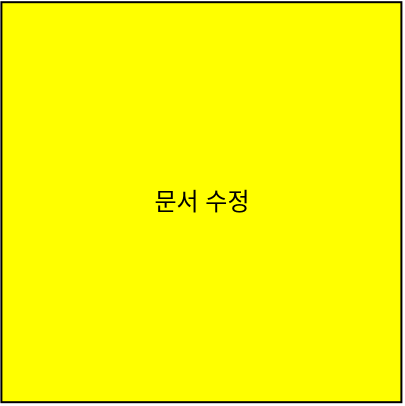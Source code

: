 <mxfile version="26.0.16">
  <diagram name="Page-1" id="0">
    <mxGraphModel dx="974" dy="428" grid="1" gridSize="10" guides="1" tooltips="1" connect="1" arrows="1" fold="1" page="1" pageScale="1" pageWidth="827" pageHeight="1169" math="0" shadow="0">
      <root>
        <mxCell id="0" value="" style="group" vertex="1" connectable="0">
          <mxGeometry x="0" y="0" width="827" height="1169" as="geometry"/>
        </mxCell>
        <mxCell id="1" value="" style="swimlane;whiteSpace=wrap;html=1" vertex="1" connectable="0">
          <mxGeometry x="0" y="0" width="827" height="1169" as="geometry"/>
        </mxCell>
        <mxCell id="2" value="기안자" style="rounded;whiteSpace=wrap;html=1;fillColor=#FFDDDD;strokeColor=#CC0000" vertex="1" connectable="0">
          <mxGeometry x="0.1" y="0.1" width="200" height="200" as="geometry"/>
        </mxCell>
        <mxCell id="3" value="결재자" style="rounded;whiteSpace=wrap;html=1;fillColor=#DDFFDD;strokeColor=#009900" vertex="1" connectable="0">
          <mxGeometry x="0.1" y="0.4" width="200" height="200" as="geometry"/>
        </mxCell>
        <mxCell id="4" value="기안 문서 작성" style="rounded;whiteSpace=wrap;html=1;fillColor=#FFFF00" vertex="1" connectable="0">
          <mxGeometry x="0.4" y="0.1" width="200" height="200" as="geometry"/>
        </mxCell>
        <mxCell id="5" value="결재 순서 설정" style="rounded;whiteSpace=wrap;html=1;fillColor=#FFFF00" vertex="1" connectable="0">
          <mxGeometry x="0.4" y="0.4" width="200" height="200" as="geometry"/>
        </mxCell>
        <mxCell id="6" value="결재 문서 승인" style="rounded;whiteSpace=wrap;html=1;fillColor=#FFFF00" vertex="1" connectable="0">
          <mxGeometry x="0.7" y="0.4" width="200" height="200" as="geometry"/>
        </mxCell>
        <mxCell id="7" value="문서 수정" style="rounded;whiteSpace=wrap;html=1;fillColor=#FFFF00" vertex="1" connectable="0">
          <mxGeometry x="0.7" y="0.1" width="200" height="200" as="geometry"/>
        </mxCell>
        <mxCell id="8" value="기안자 수정을 요청" style="edgeStyle=orthogonalEdgeStyle;rounded=0;orthogonalLoop=1;jettySize=auto;html=1;exitX=0.8;exitY=0.3;exitDx=0;exitDy=0" edge="1" parent="1" source="4" target="7">
          <mxGeometry relative="1" as="geometry"/>
        </mxCell>
        <mxCell id="9" value="기안자가 결재자 추가" style="edgeStyle=orthogonalEdgeStyle;rounded=0;orthogonalLoop=1;jettySize=auto;html=1;exitX=0.3;exitY=0.3;exitDx=0;exitDy=0" edge="1" parent="1" source="4" target="5">
          <mxGeometry relative="1" as="geometry"/>
        </mxCell>
        <mxCell id="10" value="기안자가 결재 순서 설정" style="edgeStyle=orthogonalEdgeStyle;rounded=0;orthogonalLoop=1;jettySize=auto;html=1;exitX=0.5;exitY=0.8;exitDx=0;exitDy=0" edge="1" parent="1" source="4" target="6">
          <mxGeometry relative="1" as="geometry"/>
        </mxCell>
        <mxCell id="11" value="기안자가 결재자 지정" style="edgeStyle=orthogonalEdgeStyle;rounded=0;orthogonalLoop=1;jettySize=auto;html=1;exitX=0.5;exitY=0.8;exitDx=0;exitDy=0" edge="1" parent="1" source="5" target="6">
          <mxGeometry relative="1" as="geometry"/>
        </mxCell>
      </root>
    </mxGraphModel>
  </diagram>
</mxfile>
